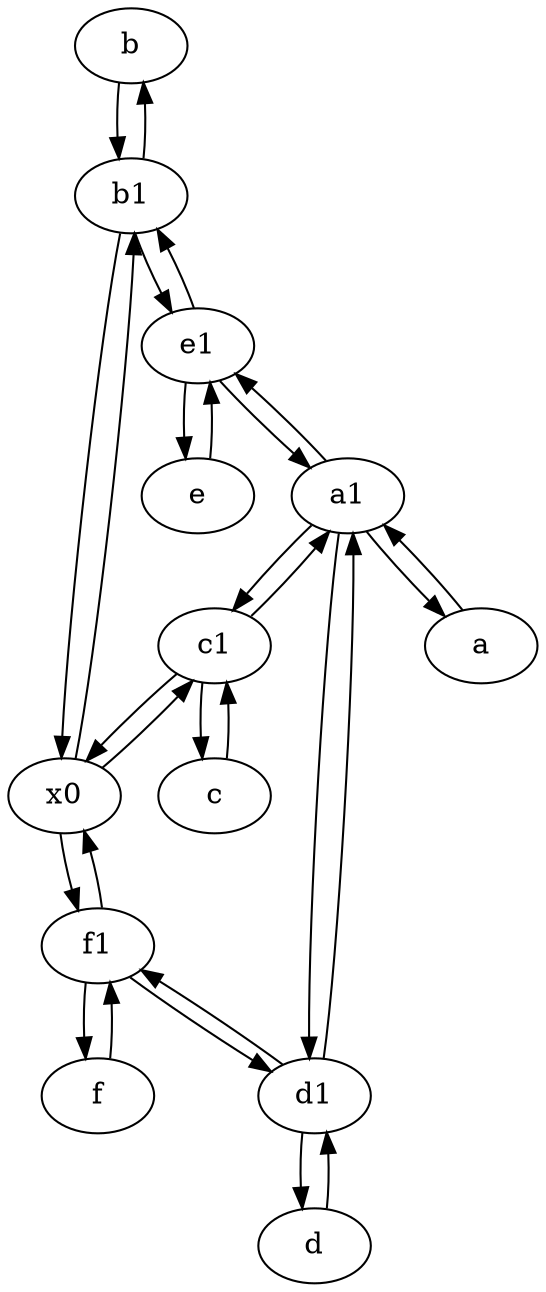 digraph  {
	b [pos="50,20!"];
	c1 [pos="30,15!"];
	d1 [pos="25,30!"];
	f1;
	e [pos="30,50!"];
	a1 [pos="40,15!"];
	x0;
	c [pos="20,10!"];
	f [pos="15,45!"];
	e1 [pos="25,45!"];
	d [pos="20,30!"];
	a [pos="40,10!"];
	b1 [pos="45,20!"];
	f1 -> d1;
	d1 -> a1;
	a1 -> c1;
	d1 -> f1;
	x0 -> f1;
	a1 -> a;
	c1 -> a1;
	x0 -> b1;
	f -> f1;
	e1 -> e;
	x0 -> c1;
	b1 -> b;
	c1 -> c;
	e -> e1;
	d -> d1;
	e1 -> b1;
	b1 -> e1;
	a1 -> d1;
	c -> c1;
	c1 -> x0;
	a -> a1;
	f1 -> f;
	b -> b1;
	b1 -> x0;
	e1 -> a1;
	d1 -> d;
	f1 -> x0;
	a1 -> e1;

	}